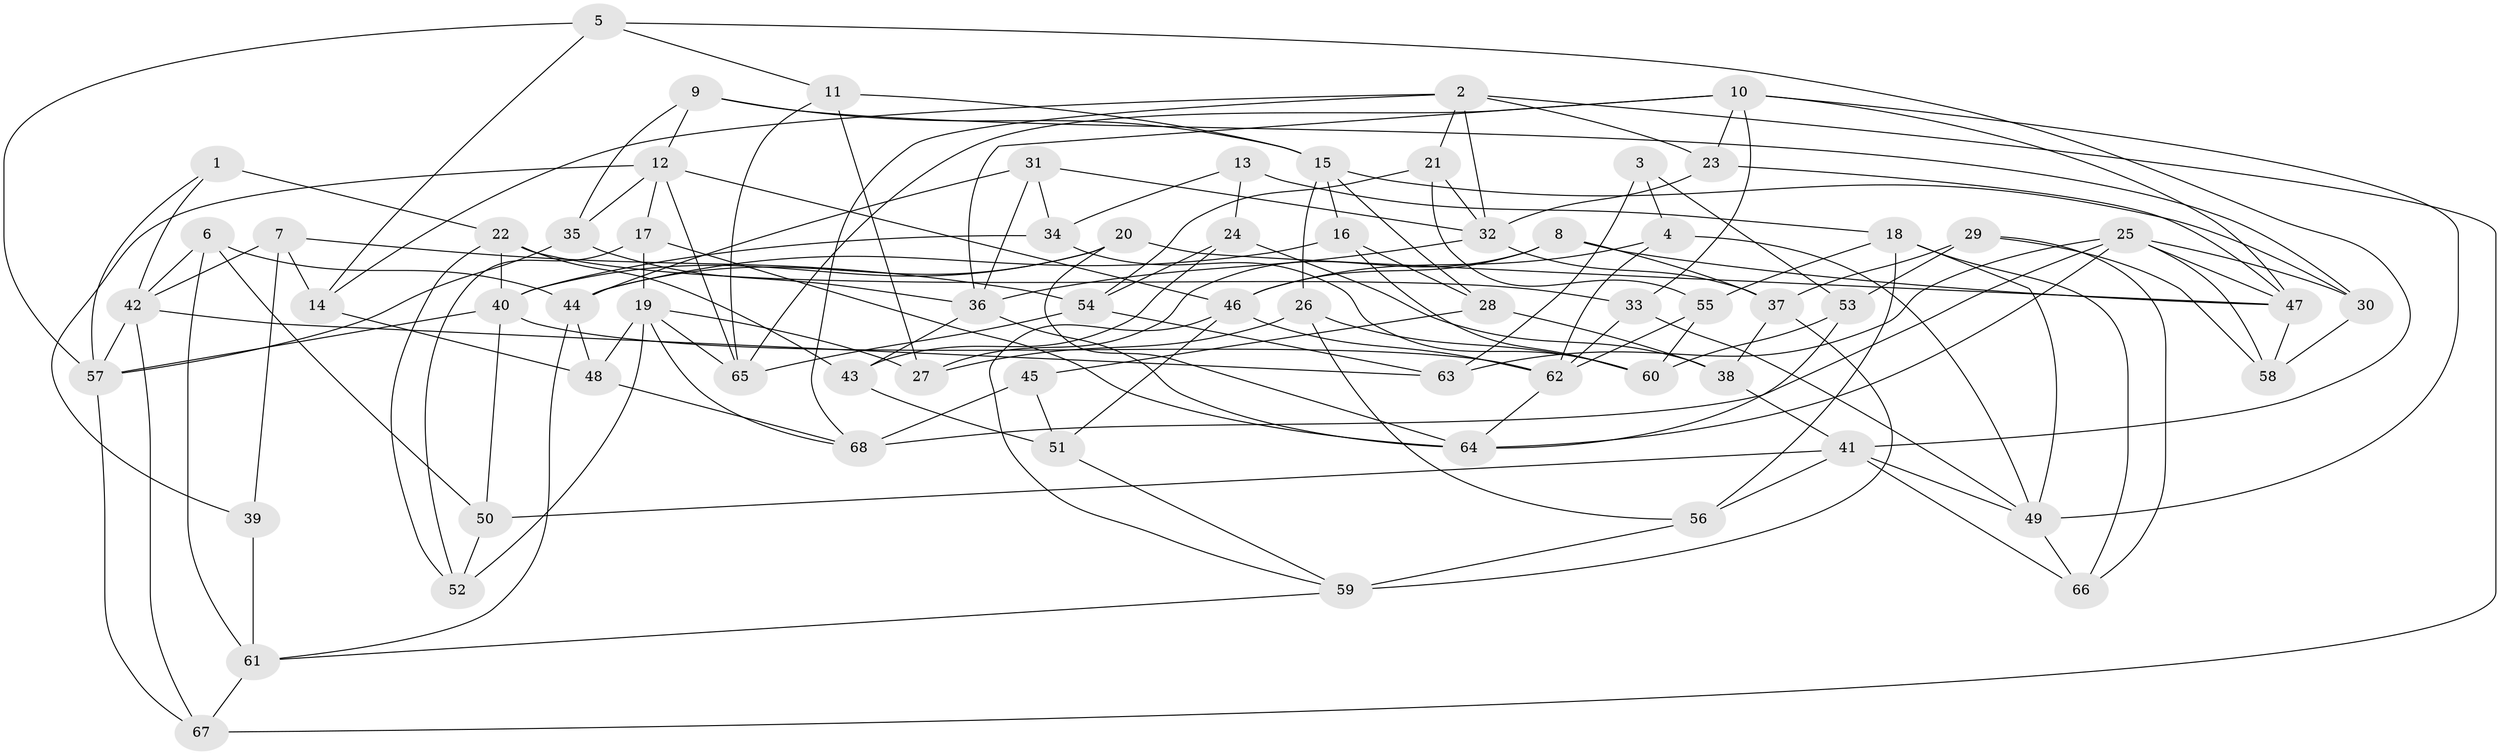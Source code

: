 // original degree distribution, {4: 1.0}
// Generated by graph-tools (version 1.1) at 2025/38/03/04/25 23:38:16]
// undirected, 68 vertices, 156 edges
graph export_dot {
  node [color=gray90,style=filled];
  1;
  2;
  3;
  4;
  5;
  6;
  7;
  8;
  9;
  10;
  11;
  12;
  13;
  14;
  15;
  16;
  17;
  18;
  19;
  20;
  21;
  22;
  23;
  24;
  25;
  26;
  27;
  28;
  29;
  30;
  31;
  32;
  33;
  34;
  35;
  36;
  37;
  38;
  39;
  40;
  41;
  42;
  43;
  44;
  45;
  46;
  47;
  48;
  49;
  50;
  51;
  52;
  53;
  54;
  55;
  56;
  57;
  58;
  59;
  60;
  61;
  62;
  63;
  64;
  65;
  66;
  67;
  68;
  1 -- 22 [weight=2.0];
  1 -- 42 [weight=1.0];
  1 -- 57 [weight=1.0];
  2 -- 14 [weight=1.0];
  2 -- 21 [weight=1.0];
  2 -- 23 [weight=1.0];
  2 -- 32 [weight=1.0];
  2 -- 67 [weight=1.0];
  2 -- 68 [weight=1.0];
  3 -- 4 [weight=1.0];
  3 -- 53 [weight=2.0];
  3 -- 63 [weight=1.0];
  4 -- 46 [weight=1.0];
  4 -- 49 [weight=1.0];
  4 -- 62 [weight=1.0];
  5 -- 11 [weight=1.0];
  5 -- 14 [weight=1.0];
  5 -- 41 [weight=1.0];
  5 -- 57 [weight=1.0];
  6 -- 42 [weight=1.0];
  6 -- 44 [weight=1.0];
  6 -- 50 [weight=1.0];
  6 -- 61 [weight=1.0];
  7 -- 14 [weight=1.0];
  7 -- 39 [weight=1.0];
  7 -- 42 [weight=1.0];
  7 -- 54 [weight=1.0];
  8 -- 27 [weight=1.0];
  8 -- 37 [weight=1.0];
  8 -- 46 [weight=1.0];
  8 -- 47 [weight=1.0];
  9 -- 12 [weight=1.0];
  9 -- 15 [weight=1.0];
  9 -- 30 [weight=1.0];
  9 -- 35 [weight=1.0];
  10 -- 23 [weight=1.0];
  10 -- 33 [weight=1.0];
  10 -- 36 [weight=1.0];
  10 -- 47 [weight=1.0];
  10 -- 49 [weight=1.0];
  10 -- 65 [weight=1.0];
  11 -- 15 [weight=1.0];
  11 -- 27 [weight=1.0];
  11 -- 65 [weight=1.0];
  12 -- 17 [weight=1.0];
  12 -- 35 [weight=1.0];
  12 -- 39 [weight=1.0];
  12 -- 46 [weight=1.0];
  12 -- 65 [weight=1.0];
  13 -- 18 [weight=2.0];
  13 -- 24 [weight=1.0];
  13 -- 34 [weight=1.0];
  14 -- 48 [weight=1.0];
  15 -- 16 [weight=1.0];
  15 -- 26 [weight=1.0];
  15 -- 28 [weight=1.0];
  15 -- 30 [weight=1.0];
  16 -- 28 [weight=1.0];
  16 -- 44 [weight=1.0];
  16 -- 60 [weight=1.0];
  17 -- 19 [weight=1.0];
  17 -- 52 [weight=1.0];
  17 -- 64 [weight=1.0];
  18 -- 49 [weight=1.0];
  18 -- 55 [weight=1.0];
  18 -- 56 [weight=1.0];
  18 -- 66 [weight=1.0];
  19 -- 27 [weight=1.0];
  19 -- 48 [weight=1.0];
  19 -- 52 [weight=1.0];
  19 -- 65 [weight=1.0];
  19 -- 68 [weight=1.0];
  20 -- 40 [weight=1.0];
  20 -- 44 [weight=1.0];
  20 -- 47 [weight=1.0];
  20 -- 64 [weight=1.0];
  21 -- 32 [weight=1.0];
  21 -- 54 [weight=1.0];
  21 -- 55 [weight=1.0];
  22 -- 33 [weight=1.0];
  22 -- 40 [weight=1.0];
  22 -- 43 [weight=1.0];
  22 -- 52 [weight=1.0];
  23 -- 32 [weight=1.0];
  23 -- 47 [weight=1.0];
  24 -- 38 [weight=1.0];
  24 -- 43 [weight=1.0];
  24 -- 54 [weight=1.0];
  25 -- 30 [weight=1.0];
  25 -- 47 [weight=1.0];
  25 -- 58 [weight=1.0];
  25 -- 63 [weight=1.0];
  25 -- 64 [weight=1.0];
  25 -- 68 [weight=1.0];
  26 -- 27 [weight=1.0];
  26 -- 56 [weight=1.0];
  26 -- 60 [weight=1.0];
  28 -- 38 [weight=1.0];
  28 -- 45 [weight=1.0];
  29 -- 37 [weight=1.0];
  29 -- 53 [weight=1.0];
  29 -- 58 [weight=1.0];
  29 -- 66 [weight=1.0];
  30 -- 58 [weight=1.0];
  31 -- 32 [weight=1.0];
  31 -- 34 [weight=1.0];
  31 -- 36 [weight=1.0];
  31 -- 44 [weight=1.0];
  32 -- 36 [weight=1.0];
  32 -- 37 [weight=1.0];
  33 -- 49 [weight=1.0];
  33 -- 62 [weight=1.0];
  34 -- 40 [weight=1.0];
  34 -- 60 [weight=1.0];
  35 -- 36 [weight=1.0];
  35 -- 57 [weight=1.0];
  36 -- 43 [weight=1.0];
  36 -- 64 [weight=1.0];
  37 -- 38 [weight=1.0];
  37 -- 59 [weight=2.0];
  38 -- 41 [weight=1.0];
  39 -- 61 [weight=2.0];
  40 -- 50 [weight=1.0];
  40 -- 57 [weight=1.0];
  40 -- 62 [weight=1.0];
  41 -- 49 [weight=1.0];
  41 -- 50 [weight=1.0];
  41 -- 56 [weight=1.0];
  41 -- 66 [weight=1.0];
  42 -- 57 [weight=1.0];
  42 -- 63 [weight=1.0];
  42 -- 67 [weight=1.0];
  43 -- 51 [weight=1.0];
  44 -- 48 [weight=1.0];
  44 -- 61 [weight=1.0];
  45 -- 51 [weight=1.0];
  45 -- 68 [weight=2.0];
  46 -- 51 [weight=1.0];
  46 -- 59 [weight=1.0];
  46 -- 62 [weight=1.0];
  47 -- 58 [weight=1.0];
  48 -- 68 [weight=1.0];
  49 -- 66 [weight=1.0];
  50 -- 52 [weight=1.0];
  51 -- 59 [weight=1.0];
  53 -- 60 [weight=2.0];
  53 -- 64 [weight=1.0];
  54 -- 63 [weight=1.0];
  54 -- 65 [weight=2.0];
  55 -- 60 [weight=1.0];
  55 -- 62 [weight=1.0];
  56 -- 59 [weight=1.0];
  57 -- 67 [weight=1.0];
  59 -- 61 [weight=1.0];
  61 -- 67 [weight=1.0];
  62 -- 64 [weight=1.0];
}
